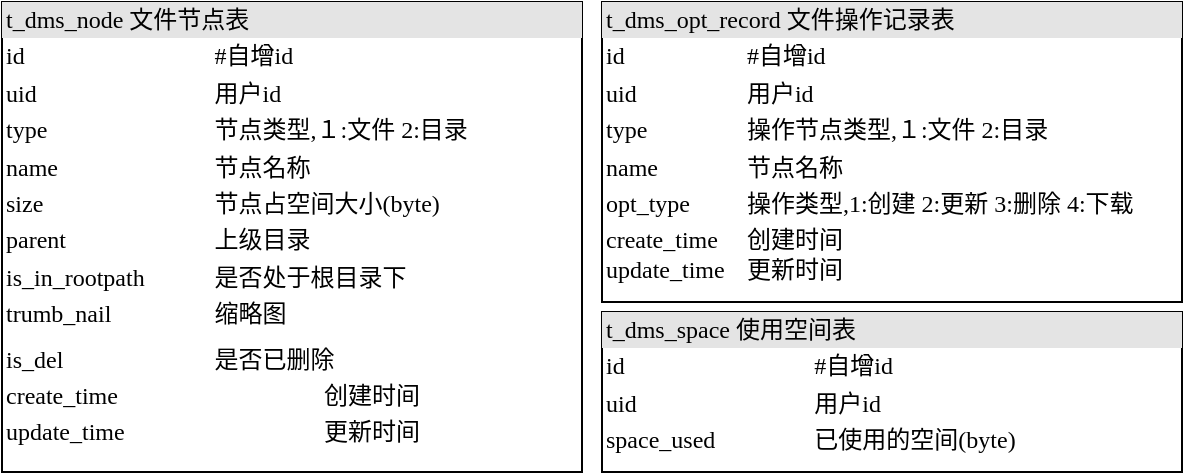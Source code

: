<mxfile version="13.1.3" type="github">
  <diagram name="Page-1" id="2ca16b54-16f6-2749-3443-fa8db7711227">
    <mxGraphModel dx="984" dy="571" grid="1" gridSize="10" guides="1" tooltips="1" connect="1" arrows="1" fold="1" page="1" pageScale="1" pageWidth="1100" pageHeight="850" background="#ffffff" math="0" shadow="0">
      <root>
        <mxCell id="0" />
        <mxCell id="1" parent="0" />
        <mxCell id="2ed32ef02a7f4228-8" value="&lt;div style=&quot;box-sizing: border-box ; width: 100% ; background: #e4e4e4 ; padding: 2px&quot;&gt;t_dms_node 文件节点表&lt;/div&gt;&lt;table style=&quot;width: 100% ; font-size: 1em&quot; cellpadding=&quot;2&quot; cellspacing=&quot;0&quot;&gt;&lt;tbody&gt;&lt;tr&gt;&lt;td&gt;id&lt;/td&gt;&lt;td&gt;#自增id&lt;/td&gt;&lt;/tr&gt;&lt;tr&gt;&lt;td&gt;uid&lt;/td&gt;&lt;td&gt;用户id&lt;/td&gt;&lt;/tr&gt;&lt;tr&gt;&lt;td&gt;type&lt;/td&gt;&lt;td&gt;节点类型,１:文件 2:目录&lt;br&gt;&lt;/td&gt;&lt;/tr&gt;&lt;tr&gt;&lt;td&gt;name&lt;br&gt;&lt;/td&gt;&lt;td&gt;节点名称&lt;br&gt;&lt;/td&gt;&lt;/tr&gt;&lt;tr&gt;&lt;td&gt;size&lt;br&gt;&lt;/td&gt;&lt;td&gt;节点占空间大小(byte)&lt;br&gt;&lt;/td&gt;&lt;/tr&gt;&lt;tr&gt;&lt;td&gt;parent&lt;/td&gt;&lt;td&gt;上级目录&lt;br&gt;&lt;/td&gt;&lt;/tr&gt;&lt;tr&gt;&lt;td&gt;is_in_rootpath&lt;/td&gt;&lt;td&gt;是否处于根目录下&lt;/td&gt;&lt;/tr&gt;&lt;tr&gt;&lt;td&gt;trumb_nail&lt;/td&gt;&lt;td&gt;缩略图&lt;/td&gt;&lt;/tr&gt;&lt;tr&gt;&lt;td&gt;&lt;/td&gt;&lt;td&gt;&lt;/td&gt;&lt;/tr&gt;&lt;tr&gt;&lt;td&gt;is_del&lt;br&gt;&lt;/td&gt;&lt;td&gt;是否已删除&lt;br&gt;&lt;/td&gt;&lt;/tr&gt;&lt;/tbody&gt;&lt;/table&gt;&lt;table cellpadding=&quot;2&quot; cellspacing=&quot;0&quot; style=&quot;font-size: 1em ; width: 289.6px&quot;&gt;&lt;tbody&gt;&lt;tr&gt;&lt;td&gt;create_time&lt;br&gt;&lt;/td&gt;&lt;td&gt;创建时间&lt;br&gt;&lt;/td&gt;&lt;/tr&gt;&lt;tr&gt;&lt;td&gt;update_time&lt;br&gt;&lt;/td&gt;&lt;td&gt;更新时间&lt;/td&gt;&lt;/tr&gt;&lt;/tbody&gt;&lt;/table&gt;" style="verticalAlign=top;align=left;overflow=fill;html=1;rounded=0;shadow=0;comic=0;labelBackgroundColor=none;strokeWidth=1;fontFamily=Verdana;fontSize=12" parent="1" vertex="1">
          <mxGeometry x="100" y="230" width="290" height="235" as="geometry" />
        </mxCell>
        <mxCell id="S6io6cpMIMdtHFN0KjW5-1" value="&lt;div style=&quot;box-sizing: border-box ; width: 100% ; background: #e4e4e4 ; padding: 2px&quot;&gt;t_dms_opt_record 文件操作记录表&lt;/div&gt;&lt;table style=&quot;width: 100% ; font-size: 1em&quot; cellpadding=&quot;2&quot; cellspacing=&quot;0&quot;&gt;&lt;tbody&gt;&lt;tr&gt;&lt;td&gt;id&lt;/td&gt;&lt;td&gt;#自增id&lt;/td&gt;&lt;/tr&gt;&lt;tr&gt;&lt;td&gt;uid&lt;/td&gt;&lt;td&gt;用户id&lt;/td&gt;&lt;/tr&gt;&lt;tr&gt;&lt;td&gt;type&lt;/td&gt;&lt;td&gt;操作节点类型,１:文件 2:目录&lt;br&gt;&lt;/td&gt;&lt;/tr&gt;&lt;tr&gt;&lt;td&gt;name&lt;br&gt;&lt;/td&gt;&lt;td&gt;节点名称&lt;br&gt;&lt;/td&gt;&lt;/tr&gt;&lt;tr&gt;&lt;td&gt;opt_type&lt;br&gt;&lt;/td&gt;&lt;td&gt;操作类型,1:创建 2:更新 3:删除 4:下载&lt;/td&gt;&lt;/tr&gt;&lt;tr&gt;&lt;td&gt;create_time&lt;br&gt;update_time&lt;/td&gt;&lt;td&gt;创建时间&lt;br&gt;更新时间&lt;/td&gt;&lt;/tr&gt;&lt;/tbody&gt;&lt;/table&gt;" style="verticalAlign=top;align=left;overflow=fill;html=1;rounded=0;shadow=0;comic=0;labelBackgroundColor=none;strokeWidth=1;fontFamily=Verdana;fontSize=12" vertex="1" parent="1">
          <mxGeometry x="400" y="230" width="290" height="150" as="geometry" />
        </mxCell>
        <mxCell id="S6io6cpMIMdtHFN0KjW5-2" value="&lt;div style=&quot;box-sizing: border-box ; width: 100% ; background: #e4e4e4 ; padding: 2px&quot;&gt;t_dms_space 使用空间表&lt;/div&gt;&lt;table style=&quot;width: 100% ; font-size: 1em&quot; cellpadding=&quot;2&quot; cellspacing=&quot;0&quot;&gt;&lt;tbody&gt;&lt;tr&gt;&lt;td&gt;id&lt;/td&gt;&lt;td&gt;#自增id&lt;/td&gt;&lt;/tr&gt;&lt;tr&gt;&lt;td&gt;uid&lt;/td&gt;&lt;td&gt;用户id&lt;/td&gt;&lt;/tr&gt;&lt;tr&gt;&lt;td&gt;space_used&lt;/td&gt;&lt;td&gt;已使用的空间(byte)&lt;/td&gt;&lt;/tr&gt;&lt;tr&gt;&lt;td&gt;&lt;br&gt;&lt;/td&gt;&lt;td&gt;&lt;/td&gt;&lt;/tr&gt;&lt;/tbody&gt;&lt;/table&gt;" style="verticalAlign=top;align=left;overflow=fill;html=1;rounded=0;shadow=0;comic=0;labelBackgroundColor=none;strokeWidth=1;fontFamily=Verdana;fontSize=12" vertex="1" parent="1">
          <mxGeometry x="400" y="385" width="290" height="80" as="geometry" />
        </mxCell>
      </root>
    </mxGraphModel>
  </diagram>
</mxfile>
